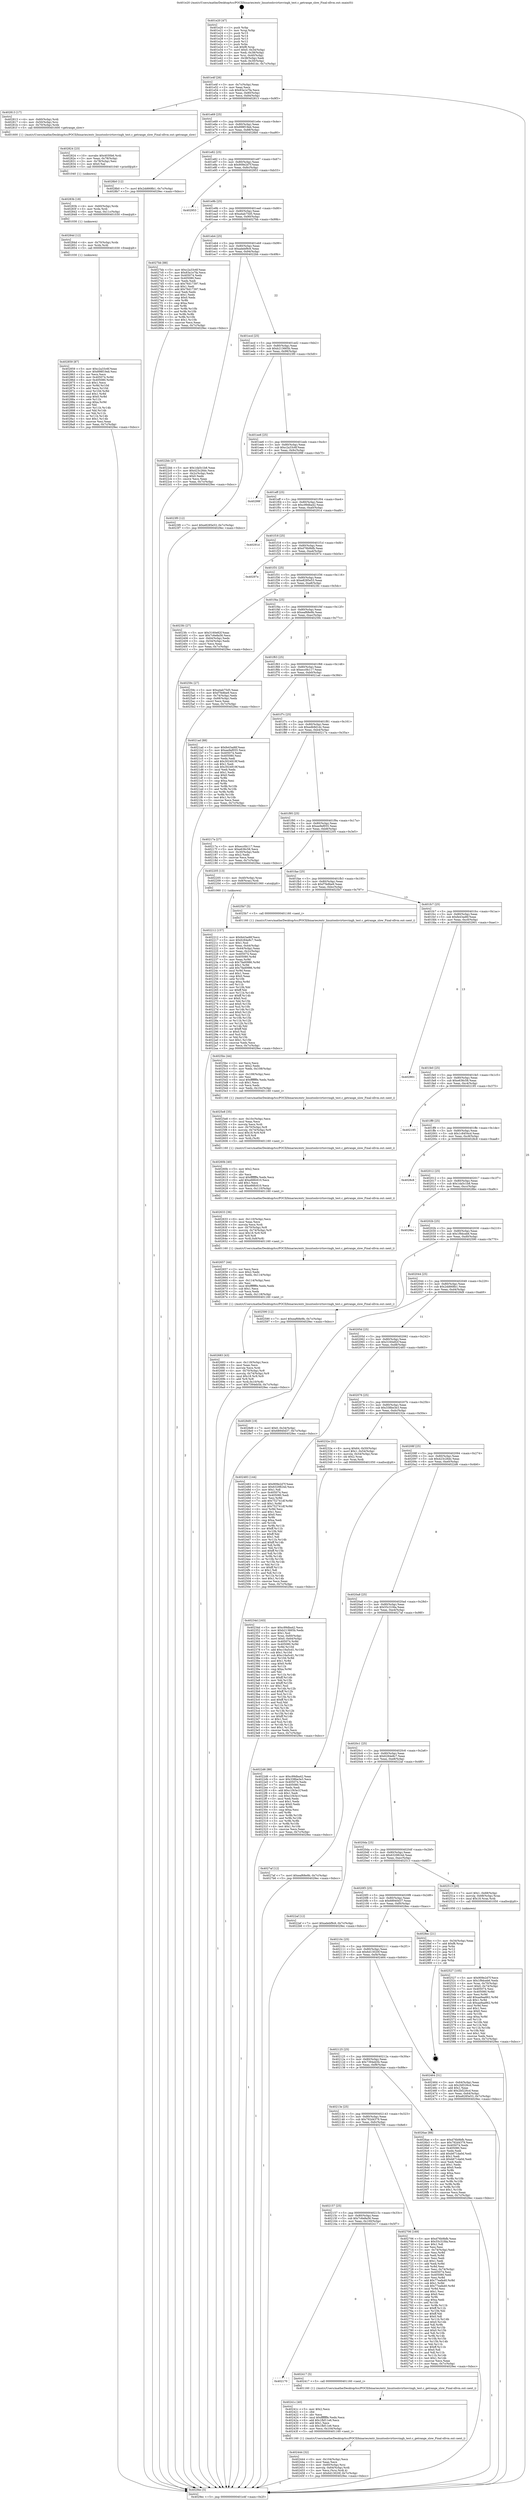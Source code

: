 digraph "0x401e20" {
  label = "0x401e20 (/mnt/c/Users/mathe/Desktop/tcc/POCII/binaries/extr_linuxtoolsvirtiovringh_test.c_getrange_slow_Final-ollvm.out::main(0))"
  labelloc = "t"
  node[shape=record]

  Entry [label="",width=0.3,height=0.3,shape=circle,fillcolor=black,style=filled]
  "0x401e4f" [label="{
     0x401e4f [26]\l
     | [instrs]\l
     &nbsp;&nbsp;0x401e4f \<+3\>: mov -0x7c(%rbp),%eax\l
     &nbsp;&nbsp;0x401e52 \<+2\>: mov %eax,%ecx\l
     &nbsp;&nbsp;0x401e54 \<+6\>: sub $0x83a1e7fa,%ecx\l
     &nbsp;&nbsp;0x401e5a \<+3\>: mov %eax,-0x80(%rbp)\l
     &nbsp;&nbsp;0x401e5d \<+6\>: mov %ecx,-0x84(%rbp)\l
     &nbsp;&nbsp;0x401e63 \<+6\>: je 0000000000402813 \<main+0x9f3\>\l
  }"]
  "0x402813" [label="{
     0x402813 [17]\l
     | [instrs]\l
     &nbsp;&nbsp;0x402813 \<+4\>: mov -0x60(%rbp),%rdi\l
     &nbsp;&nbsp;0x402817 \<+4\>: mov -0x50(%rbp),%rsi\l
     &nbsp;&nbsp;0x40281b \<+4\>: mov -0x70(%rbp),%rdx\l
     &nbsp;&nbsp;0x40281f \<+5\>: call 0000000000401600 \<getrange_slow\>\l
     | [calls]\l
     &nbsp;&nbsp;0x401600 \{1\} (/mnt/c/Users/mathe/Desktop/tcc/POCII/binaries/extr_linuxtoolsvirtiovringh_test.c_getrange_slow_Final-ollvm.out::getrange_slow)\l
  }"]
  "0x401e69" [label="{
     0x401e69 [25]\l
     | [instrs]\l
     &nbsp;&nbsp;0x401e69 \<+5\>: jmp 0000000000401e6e \<main+0x4e\>\l
     &nbsp;&nbsp;0x401e6e \<+3\>: mov -0x80(%rbp),%eax\l
     &nbsp;&nbsp;0x401e71 \<+5\>: sub $0x898f19eb,%eax\l
     &nbsp;&nbsp;0x401e76 \<+6\>: mov %eax,-0x88(%rbp)\l
     &nbsp;&nbsp;0x401e7c \<+6\>: je 00000000004028b0 \<main+0xa90\>\l
  }"]
  Exit [label="",width=0.3,height=0.3,shape=circle,fillcolor=black,style=filled,peripheries=2]
  "0x4028b0" [label="{
     0x4028b0 [12]\l
     | [instrs]\l
     &nbsp;&nbsp;0x4028b0 \<+7\>: movl $0x2dd668b1,-0x7c(%rbp)\l
     &nbsp;&nbsp;0x4028b7 \<+5\>: jmp 00000000004029ec \<main+0xbcc\>\l
  }"]
  "0x401e82" [label="{
     0x401e82 [25]\l
     | [instrs]\l
     &nbsp;&nbsp;0x401e82 \<+5\>: jmp 0000000000401e87 \<main+0x67\>\l
     &nbsp;&nbsp;0x401e87 \<+3\>: mov -0x80(%rbp),%eax\l
     &nbsp;&nbsp;0x401e8a \<+5\>: sub $0x909e2d7f,%eax\l
     &nbsp;&nbsp;0x401e8f \<+6\>: mov %eax,-0x8c(%rbp)\l
     &nbsp;&nbsp;0x401e95 \<+6\>: je 0000000000402953 \<main+0xb33\>\l
  }"]
  "0x402859" [label="{
     0x402859 [87]\l
     | [instrs]\l
     &nbsp;&nbsp;0x402859 \<+5\>: mov $0xc2a33c6f,%eax\l
     &nbsp;&nbsp;0x40285e \<+5\>: mov $0x898f19eb,%esi\l
     &nbsp;&nbsp;0x402863 \<+2\>: xor %ecx,%ecx\l
     &nbsp;&nbsp;0x402865 \<+8\>: mov 0x405074,%r8d\l
     &nbsp;&nbsp;0x40286d \<+8\>: mov 0x405080,%r9d\l
     &nbsp;&nbsp;0x402875 \<+3\>: sub $0x1,%ecx\l
     &nbsp;&nbsp;0x402878 \<+3\>: mov %r8d,%r10d\l
     &nbsp;&nbsp;0x40287b \<+3\>: add %ecx,%r10d\l
     &nbsp;&nbsp;0x40287e \<+4\>: imul %r10d,%r8d\l
     &nbsp;&nbsp;0x402882 \<+4\>: and $0x1,%r8d\l
     &nbsp;&nbsp;0x402886 \<+4\>: cmp $0x0,%r8d\l
     &nbsp;&nbsp;0x40288a \<+4\>: sete %r11b\l
     &nbsp;&nbsp;0x40288e \<+4\>: cmp $0xa,%r9d\l
     &nbsp;&nbsp;0x402892 \<+3\>: setl %bl\l
     &nbsp;&nbsp;0x402895 \<+3\>: mov %r11b,%r14b\l
     &nbsp;&nbsp;0x402898 \<+3\>: and %bl,%r14b\l
     &nbsp;&nbsp;0x40289b \<+3\>: xor %bl,%r11b\l
     &nbsp;&nbsp;0x40289e \<+3\>: or %r11b,%r14b\l
     &nbsp;&nbsp;0x4028a1 \<+4\>: test $0x1,%r14b\l
     &nbsp;&nbsp;0x4028a5 \<+3\>: cmovne %esi,%eax\l
     &nbsp;&nbsp;0x4028a8 \<+3\>: mov %eax,-0x7c(%rbp)\l
     &nbsp;&nbsp;0x4028ab \<+5\>: jmp 00000000004029ec \<main+0xbcc\>\l
  }"]
  "0x402953" [label="{
     0x402953\l
  }", style=dashed]
  "0x401e9b" [label="{
     0x401e9b [25]\l
     | [instrs]\l
     &nbsp;&nbsp;0x401e9b \<+5\>: jmp 0000000000401ea0 \<main+0x80\>\l
     &nbsp;&nbsp;0x401ea0 \<+3\>: mov -0x80(%rbp),%eax\l
     &nbsp;&nbsp;0x401ea3 \<+5\>: sub $0xa4ab75d5,%eax\l
     &nbsp;&nbsp;0x401ea8 \<+6\>: mov %eax,-0x90(%rbp)\l
     &nbsp;&nbsp;0x401eae \<+6\>: je 00000000004027bb \<main+0x99b\>\l
  }"]
  "0x40284d" [label="{
     0x40284d [12]\l
     | [instrs]\l
     &nbsp;&nbsp;0x40284d \<+4\>: mov -0x70(%rbp),%rdx\l
     &nbsp;&nbsp;0x402851 \<+3\>: mov %rdx,%rdi\l
     &nbsp;&nbsp;0x402854 \<+5\>: call 0000000000401030 \<free@plt\>\l
     | [calls]\l
     &nbsp;&nbsp;0x401030 \{1\} (unknown)\l
  }"]
  "0x4027bb" [label="{
     0x4027bb [88]\l
     | [instrs]\l
     &nbsp;&nbsp;0x4027bb \<+5\>: mov $0xc2a33c6f,%eax\l
     &nbsp;&nbsp;0x4027c0 \<+5\>: mov $0x83a1e7fa,%ecx\l
     &nbsp;&nbsp;0x4027c5 \<+7\>: mov 0x405074,%edx\l
     &nbsp;&nbsp;0x4027cc \<+7\>: mov 0x405080,%esi\l
     &nbsp;&nbsp;0x4027d3 \<+2\>: mov %edx,%edi\l
     &nbsp;&nbsp;0x4027d5 \<+6\>: sub $0x76d17397,%edi\l
     &nbsp;&nbsp;0x4027db \<+3\>: sub $0x1,%edi\l
     &nbsp;&nbsp;0x4027de \<+6\>: add $0x76d17397,%edi\l
     &nbsp;&nbsp;0x4027e4 \<+3\>: imul %edi,%edx\l
     &nbsp;&nbsp;0x4027e7 \<+3\>: and $0x1,%edx\l
     &nbsp;&nbsp;0x4027ea \<+3\>: cmp $0x0,%edx\l
     &nbsp;&nbsp;0x4027ed \<+4\>: sete %r8b\l
     &nbsp;&nbsp;0x4027f1 \<+3\>: cmp $0xa,%esi\l
     &nbsp;&nbsp;0x4027f4 \<+4\>: setl %r9b\l
     &nbsp;&nbsp;0x4027f8 \<+3\>: mov %r8b,%r10b\l
     &nbsp;&nbsp;0x4027fb \<+3\>: and %r9b,%r10b\l
     &nbsp;&nbsp;0x4027fe \<+3\>: xor %r9b,%r8b\l
     &nbsp;&nbsp;0x402801 \<+3\>: or %r8b,%r10b\l
     &nbsp;&nbsp;0x402804 \<+4\>: test $0x1,%r10b\l
     &nbsp;&nbsp;0x402808 \<+3\>: cmovne %ecx,%eax\l
     &nbsp;&nbsp;0x40280b \<+3\>: mov %eax,-0x7c(%rbp)\l
     &nbsp;&nbsp;0x40280e \<+5\>: jmp 00000000004029ec \<main+0xbcc\>\l
  }"]
  "0x401eb4" [label="{
     0x401eb4 [25]\l
     | [instrs]\l
     &nbsp;&nbsp;0x401eb4 \<+5\>: jmp 0000000000401eb9 \<main+0x99\>\l
     &nbsp;&nbsp;0x401eb9 \<+3\>: mov -0x80(%rbp),%eax\l
     &nbsp;&nbsp;0x401ebc \<+5\>: sub $0xadebf9c6,%eax\l
     &nbsp;&nbsp;0x401ec1 \<+6\>: mov %eax,-0x94(%rbp)\l
     &nbsp;&nbsp;0x401ec7 \<+6\>: je 00000000004022bb \<main+0x49b\>\l
  }"]
  "0x40283b" [label="{
     0x40283b [18]\l
     | [instrs]\l
     &nbsp;&nbsp;0x40283b \<+4\>: mov -0x60(%rbp),%rdx\l
     &nbsp;&nbsp;0x40283f \<+3\>: mov %rdx,%rdi\l
     &nbsp;&nbsp;0x402842 \<+6\>: mov %eax,-0x11c(%rbp)\l
     &nbsp;&nbsp;0x402848 \<+5\>: call 0000000000401030 \<free@plt\>\l
     | [calls]\l
     &nbsp;&nbsp;0x401030 \{1\} (unknown)\l
  }"]
  "0x4022bb" [label="{
     0x4022bb [27]\l
     | [instrs]\l
     &nbsp;&nbsp;0x4022bb \<+5\>: mov $0x1da5c1b8,%eax\l
     &nbsp;&nbsp;0x4022c0 \<+5\>: mov $0x423c26dc,%ecx\l
     &nbsp;&nbsp;0x4022c5 \<+3\>: mov -0x2c(%rbp),%edx\l
     &nbsp;&nbsp;0x4022c8 \<+3\>: cmp $0x0,%edx\l
     &nbsp;&nbsp;0x4022cb \<+3\>: cmove %ecx,%eax\l
     &nbsp;&nbsp;0x4022ce \<+3\>: mov %eax,-0x7c(%rbp)\l
     &nbsp;&nbsp;0x4022d1 \<+5\>: jmp 00000000004029ec \<main+0xbcc\>\l
  }"]
  "0x401ecd" [label="{
     0x401ecd [25]\l
     | [instrs]\l
     &nbsp;&nbsp;0x401ecd \<+5\>: jmp 0000000000401ed2 \<main+0xb2\>\l
     &nbsp;&nbsp;0x401ed2 \<+3\>: mov -0x80(%rbp),%eax\l
     &nbsp;&nbsp;0x401ed5 \<+5\>: sub $0xb213665b,%eax\l
     &nbsp;&nbsp;0x401eda \<+6\>: mov %eax,-0x98(%rbp)\l
     &nbsp;&nbsp;0x401ee0 \<+6\>: je 00000000004023f0 \<main+0x5d0\>\l
  }"]
  "0x402824" [label="{
     0x402824 [23]\l
     | [instrs]\l
     &nbsp;&nbsp;0x402824 \<+10\>: movabs $0x4030b6,%rdi\l
     &nbsp;&nbsp;0x40282e \<+3\>: mov %eax,-0x78(%rbp)\l
     &nbsp;&nbsp;0x402831 \<+3\>: mov -0x78(%rbp),%esi\l
     &nbsp;&nbsp;0x402834 \<+2\>: mov $0x0,%al\l
     &nbsp;&nbsp;0x402836 \<+5\>: call 0000000000401040 \<printf@plt\>\l
     | [calls]\l
     &nbsp;&nbsp;0x401040 \{1\} (unknown)\l
  }"]
  "0x4023f0" [label="{
     0x4023f0 [12]\l
     | [instrs]\l
     &nbsp;&nbsp;0x4023f0 \<+7\>: movl $0xe8285e53,-0x7c(%rbp)\l
     &nbsp;&nbsp;0x4023f7 \<+5\>: jmp 00000000004029ec \<main+0xbcc\>\l
  }"]
  "0x401ee6" [label="{
     0x401ee6 [25]\l
     | [instrs]\l
     &nbsp;&nbsp;0x401ee6 \<+5\>: jmp 0000000000401eeb \<main+0xcb\>\l
     &nbsp;&nbsp;0x401eeb \<+3\>: mov -0x80(%rbp),%eax\l
     &nbsp;&nbsp;0x401eee \<+5\>: sub $0xc2a33c6f,%eax\l
     &nbsp;&nbsp;0x401ef3 \<+6\>: mov %eax,-0x9c(%rbp)\l
     &nbsp;&nbsp;0x401ef9 \<+6\>: je 000000000040299f \<main+0xb7f\>\l
  }"]
  "0x402683" [label="{
     0x402683 [43]\l
     | [instrs]\l
     &nbsp;&nbsp;0x402683 \<+6\>: mov -0x118(%rbp),%ecx\l
     &nbsp;&nbsp;0x402689 \<+3\>: imul %eax,%ecx\l
     &nbsp;&nbsp;0x40268c \<+3\>: movslq %ecx,%rdi\l
     &nbsp;&nbsp;0x40268f \<+4\>: mov -0x70(%rbp),%r8\l
     &nbsp;&nbsp;0x402693 \<+4\>: movslq -0x74(%rbp),%r9\l
     &nbsp;&nbsp;0x402697 \<+4\>: imul $0x18,%r9,%r9\l
     &nbsp;&nbsp;0x40269b \<+3\>: add %r9,%r8\l
     &nbsp;&nbsp;0x40269e \<+4\>: mov %rdi,0x10(%r8)\l
     &nbsp;&nbsp;0x4026a2 \<+7\>: movl $0x7394eb5b,-0x7c(%rbp)\l
     &nbsp;&nbsp;0x4026a9 \<+5\>: jmp 00000000004029ec \<main+0xbcc\>\l
  }"]
  "0x40299f" [label="{
     0x40299f\l
  }", style=dashed]
  "0x401eff" [label="{
     0x401eff [25]\l
     | [instrs]\l
     &nbsp;&nbsp;0x401eff \<+5\>: jmp 0000000000401f04 \<main+0xe4\>\l
     &nbsp;&nbsp;0x401f04 \<+3\>: mov -0x80(%rbp),%eax\l
     &nbsp;&nbsp;0x401f07 \<+5\>: sub $0xc99dba42,%eax\l
     &nbsp;&nbsp;0x401f0c \<+6\>: mov %eax,-0xa0(%rbp)\l
     &nbsp;&nbsp;0x401f12 \<+6\>: je 000000000040291d \<main+0xafd\>\l
  }"]
  "0x402657" [label="{
     0x402657 [44]\l
     | [instrs]\l
     &nbsp;&nbsp;0x402657 \<+2\>: xor %ecx,%ecx\l
     &nbsp;&nbsp;0x402659 \<+5\>: mov $0x2,%edx\l
     &nbsp;&nbsp;0x40265e \<+6\>: mov %edx,-0x114(%rbp)\l
     &nbsp;&nbsp;0x402664 \<+1\>: cltd\l
     &nbsp;&nbsp;0x402665 \<+6\>: mov -0x114(%rbp),%esi\l
     &nbsp;&nbsp;0x40266b \<+2\>: idiv %esi\l
     &nbsp;&nbsp;0x40266d \<+6\>: imul $0xfffffffe,%edx,%edx\l
     &nbsp;&nbsp;0x402673 \<+3\>: sub $0x1,%ecx\l
     &nbsp;&nbsp;0x402676 \<+2\>: sub %ecx,%edx\l
     &nbsp;&nbsp;0x402678 \<+6\>: mov %edx,-0x118(%rbp)\l
     &nbsp;&nbsp;0x40267e \<+5\>: call 0000000000401160 \<next_i\>\l
     | [calls]\l
     &nbsp;&nbsp;0x401160 \{1\} (/mnt/c/Users/mathe/Desktop/tcc/POCII/binaries/extr_linuxtoolsvirtiovringh_test.c_getrange_slow_Final-ollvm.out::next_i)\l
  }"]
  "0x40291d" [label="{
     0x40291d\l
  }", style=dashed]
  "0x401f18" [label="{
     0x401f18 [25]\l
     | [instrs]\l
     &nbsp;&nbsp;0x401f18 \<+5\>: jmp 0000000000401f1d \<main+0xfd\>\l
     &nbsp;&nbsp;0x401f1d \<+3\>: mov -0x80(%rbp),%eax\l
     &nbsp;&nbsp;0x401f20 \<+5\>: sub $0xd76b9bfb,%eax\l
     &nbsp;&nbsp;0x401f25 \<+6\>: mov %eax,-0xa4(%rbp)\l
     &nbsp;&nbsp;0x401f2b \<+6\>: je 000000000040297e \<main+0xb5e\>\l
  }"]
  "0x402633" [label="{
     0x402633 [36]\l
     | [instrs]\l
     &nbsp;&nbsp;0x402633 \<+6\>: mov -0x110(%rbp),%ecx\l
     &nbsp;&nbsp;0x402639 \<+3\>: imul %eax,%ecx\l
     &nbsp;&nbsp;0x40263c \<+3\>: movslq %ecx,%rdi\l
     &nbsp;&nbsp;0x40263f \<+4\>: mov -0x70(%rbp),%r8\l
     &nbsp;&nbsp;0x402643 \<+4\>: movslq -0x74(%rbp),%r9\l
     &nbsp;&nbsp;0x402647 \<+4\>: imul $0x18,%r9,%r9\l
     &nbsp;&nbsp;0x40264b \<+3\>: add %r9,%r8\l
     &nbsp;&nbsp;0x40264e \<+4\>: mov %rdi,0x8(%r8)\l
     &nbsp;&nbsp;0x402652 \<+5\>: call 0000000000401160 \<next_i\>\l
     | [calls]\l
     &nbsp;&nbsp;0x401160 \{1\} (/mnt/c/Users/mathe/Desktop/tcc/POCII/binaries/extr_linuxtoolsvirtiovringh_test.c_getrange_slow_Final-ollvm.out::next_i)\l
  }"]
  "0x40297e" [label="{
     0x40297e\l
  }", style=dashed]
  "0x401f31" [label="{
     0x401f31 [25]\l
     | [instrs]\l
     &nbsp;&nbsp;0x401f31 \<+5\>: jmp 0000000000401f36 \<main+0x116\>\l
     &nbsp;&nbsp;0x401f36 \<+3\>: mov -0x80(%rbp),%eax\l
     &nbsp;&nbsp;0x401f39 \<+5\>: sub $0xe8285e53,%eax\l
     &nbsp;&nbsp;0x401f3e \<+6\>: mov %eax,-0xa8(%rbp)\l
     &nbsp;&nbsp;0x401f44 \<+6\>: je 00000000004023fc \<main+0x5dc\>\l
  }"]
  "0x40260b" [label="{
     0x40260b [40]\l
     | [instrs]\l
     &nbsp;&nbsp;0x40260b \<+5\>: mov $0x2,%ecx\l
     &nbsp;&nbsp;0x402610 \<+1\>: cltd\l
     &nbsp;&nbsp;0x402611 \<+2\>: idiv %ecx\l
     &nbsp;&nbsp;0x402613 \<+6\>: imul $0xfffffffe,%edx,%ecx\l
     &nbsp;&nbsp;0x402619 \<+6\>: add $0xe66fc610,%ecx\l
     &nbsp;&nbsp;0x40261f \<+3\>: add $0x1,%ecx\l
     &nbsp;&nbsp;0x402622 \<+6\>: sub $0xe66fc610,%ecx\l
     &nbsp;&nbsp;0x402628 \<+6\>: mov %ecx,-0x110(%rbp)\l
     &nbsp;&nbsp;0x40262e \<+5\>: call 0000000000401160 \<next_i\>\l
     | [calls]\l
     &nbsp;&nbsp;0x401160 \{1\} (/mnt/c/Users/mathe/Desktop/tcc/POCII/binaries/extr_linuxtoolsvirtiovringh_test.c_getrange_slow_Final-ollvm.out::next_i)\l
  }"]
  "0x4023fc" [label="{
     0x4023fc [27]\l
     | [instrs]\l
     &nbsp;&nbsp;0x4023fc \<+5\>: mov $0x3160e82f,%eax\l
     &nbsp;&nbsp;0x402401 \<+5\>: mov $0x7c6e8a56,%ecx\l
     &nbsp;&nbsp;0x402406 \<+3\>: mov -0x64(%rbp),%edx\l
     &nbsp;&nbsp;0x402409 \<+3\>: cmp -0x54(%rbp),%edx\l
     &nbsp;&nbsp;0x40240c \<+3\>: cmovl %ecx,%eax\l
     &nbsp;&nbsp;0x40240f \<+3\>: mov %eax,-0x7c(%rbp)\l
     &nbsp;&nbsp;0x402412 \<+5\>: jmp 00000000004029ec \<main+0xbcc\>\l
  }"]
  "0x401f4a" [label="{
     0x401f4a [25]\l
     | [instrs]\l
     &nbsp;&nbsp;0x401f4a \<+5\>: jmp 0000000000401f4f \<main+0x12f\>\l
     &nbsp;&nbsp;0x401f4f \<+3\>: mov -0x80(%rbp),%eax\l
     &nbsp;&nbsp;0x401f52 \<+5\>: sub $0xeaf68e9b,%eax\l
     &nbsp;&nbsp;0x401f57 \<+6\>: mov %eax,-0xac(%rbp)\l
     &nbsp;&nbsp;0x401f5d \<+6\>: je 000000000040259c \<main+0x77c\>\l
  }"]
  "0x4025e8" [label="{
     0x4025e8 [35]\l
     | [instrs]\l
     &nbsp;&nbsp;0x4025e8 \<+6\>: mov -0x10c(%rbp),%ecx\l
     &nbsp;&nbsp;0x4025ee \<+3\>: imul %eax,%ecx\l
     &nbsp;&nbsp;0x4025f1 \<+3\>: movslq %ecx,%rdi\l
     &nbsp;&nbsp;0x4025f4 \<+4\>: mov -0x70(%rbp),%r8\l
     &nbsp;&nbsp;0x4025f8 \<+4\>: movslq -0x74(%rbp),%r9\l
     &nbsp;&nbsp;0x4025fc \<+4\>: imul $0x18,%r9,%r9\l
     &nbsp;&nbsp;0x402600 \<+3\>: add %r9,%r8\l
     &nbsp;&nbsp;0x402603 \<+3\>: mov %rdi,(%r8)\l
     &nbsp;&nbsp;0x402606 \<+5\>: call 0000000000401160 \<next_i\>\l
     | [calls]\l
     &nbsp;&nbsp;0x401160 \{1\} (/mnt/c/Users/mathe/Desktop/tcc/POCII/binaries/extr_linuxtoolsvirtiovringh_test.c_getrange_slow_Final-ollvm.out::next_i)\l
  }"]
  "0x40259c" [label="{
     0x40259c [27]\l
     | [instrs]\l
     &nbsp;&nbsp;0x40259c \<+5\>: mov $0xa4ab75d5,%eax\l
     &nbsp;&nbsp;0x4025a1 \<+5\>: mov $0xf7fe8be9,%ecx\l
     &nbsp;&nbsp;0x4025a6 \<+3\>: mov -0x74(%rbp),%edx\l
     &nbsp;&nbsp;0x4025a9 \<+3\>: cmp -0x68(%rbp),%edx\l
     &nbsp;&nbsp;0x4025ac \<+3\>: cmovl %ecx,%eax\l
     &nbsp;&nbsp;0x4025af \<+3\>: mov %eax,-0x7c(%rbp)\l
     &nbsp;&nbsp;0x4025b2 \<+5\>: jmp 00000000004029ec \<main+0xbcc\>\l
  }"]
  "0x401f63" [label="{
     0x401f63 [25]\l
     | [instrs]\l
     &nbsp;&nbsp;0x401f63 \<+5\>: jmp 0000000000401f68 \<main+0x148\>\l
     &nbsp;&nbsp;0x401f68 \<+3\>: mov -0x80(%rbp),%eax\l
     &nbsp;&nbsp;0x401f6b \<+5\>: sub $0xecc0b117,%eax\l
     &nbsp;&nbsp;0x401f70 \<+6\>: mov %eax,-0xb0(%rbp)\l
     &nbsp;&nbsp;0x401f76 \<+6\>: je 00000000004021ad \<main+0x38d\>\l
  }"]
  "0x4025bc" [label="{
     0x4025bc [44]\l
     | [instrs]\l
     &nbsp;&nbsp;0x4025bc \<+2\>: xor %ecx,%ecx\l
     &nbsp;&nbsp;0x4025be \<+5\>: mov $0x2,%edx\l
     &nbsp;&nbsp;0x4025c3 \<+6\>: mov %edx,-0x108(%rbp)\l
     &nbsp;&nbsp;0x4025c9 \<+1\>: cltd\l
     &nbsp;&nbsp;0x4025ca \<+6\>: mov -0x108(%rbp),%esi\l
     &nbsp;&nbsp;0x4025d0 \<+2\>: idiv %esi\l
     &nbsp;&nbsp;0x4025d2 \<+6\>: imul $0xfffffffe,%edx,%edx\l
     &nbsp;&nbsp;0x4025d8 \<+3\>: sub $0x1,%ecx\l
     &nbsp;&nbsp;0x4025db \<+2\>: sub %ecx,%edx\l
     &nbsp;&nbsp;0x4025dd \<+6\>: mov %edx,-0x10c(%rbp)\l
     &nbsp;&nbsp;0x4025e3 \<+5\>: call 0000000000401160 \<next_i\>\l
     | [calls]\l
     &nbsp;&nbsp;0x401160 \{1\} (/mnt/c/Users/mathe/Desktop/tcc/POCII/binaries/extr_linuxtoolsvirtiovringh_test.c_getrange_slow_Final-ollvm.out::next_i)\l
  }"]
  "0x4021ad" [label="{
     0x4021ad [88]\l
     | [instrs]\l
     &nbsp;&nbsp;0x4021ad \<+5\>: mov $0xfe43ad6f,%eax\l
     &nbsp;&nbsp;0x4021b2 \<+5\>: mov $0xee9ef055,%ecx\l
     &nbsp;&nbsp;0x4021b7 \<+7\>: mov 0x405074,%edx\l
     &nbsp;&nbsp;0x4021be \<+7\>: mov 0x405080,%esi\l
     &nbsp;&nbsp;0x4021c5 \<+2\>: mov %edx,%edi\l
     &nbsp;&nbsp;0x4021c7 \<+6\>: add $0x3024919f,%edi\l
     &nbsp;&nbsp;0x4021cd \<+3\>: sub $0x1,%edi\l
     &nbsp;&nbsp;0x4021d0 \<+6\>: sub $0x3024919f,%edi\l
     &nbsp;&nbsp;0x4021d6 \<+3\>: imul %edi,%edx\l
     &nbsp;&nbsp;0x4021d9 \<+3\>: and $0x1,%edx\l
     &nbsp;&nbsp;0x4021dc \<+3\>: cmp $0x0,%edx\l
     &nbsp;&nbsp;0x4021df \<+4\>: sete %r8b\l
     &nbsp;&nbsp;0x4021e3 \<+3\>: cmp $0xa,%esi\l
     &nbsp;&nbsp;0x4021e6 \<+4\>: setl %r9b\l
     &nbsp;&nbsp;0x4021ea \<+3\>: mov %r8b,%r10b\l
     &nbsp;&nbsp;0x4021ed \<+3\>: and %r9b,%r10b\l
     &nbsp;&nbsp;0x4021f0 \<+3\>: xor %r9b,%r8b\l
     &nbsp;&nbsp;0x4021f3 \<+3\>: or %r8b,%r10b\l
     &nbsp;&nbsp;0x4021f6 \<+4\>: test $0x1,%r10b\l
     &nbsp;&nbsp;0x4021fa \<+3\>: cmovne %ecx,%eax\l
     &nbsp;&nbsp;0x4021fd \<+3\>: mov %eax,-0x7c(%rbp)\l
     &nbsp;&nbsp;0x402200 \<+5\>: jmp 00000000004029ec \<main+0xbcc\>\l
  }"]
  "0x401f7c" [label="{
     0x401f7c [25]\l
     | [instrs]\l
     &nbsp;&nbsp;0x401f7c \<+5\>: jmp 0000000000401f81 \<main+0x161\>\l
     &nbsp;&nbsp;0x401f81 \<+3\>: mov -0x80(%rbp),%eax\l
     &nbsp;&nbsp;0x401f84 \<+5\>: sub $0xedb9d1dc,%eax\l
     &nbsp;&nbsp;0x401f89 \<+6\>: mov %eax,-0xb4(%rbp)\l
     &nbsp;&nbsp;0x401f8f \<+6\>: je 000000000040217a \<main+0x35a\>\l
  }"]
  "0x402527" [label="{
     0x402527 [105]\l
     | [instrs]\l
     &nbsp;&nbsp;0x402527 \<+5\>: mov $0x909e2d7f,%ecx\l
     &nbsp;&nbsp;0x40252c \<+5\>: mov $0x1f9dceb6,%edx\l
     &nbsp;&nbsp;0x402531 \<+4\>: mov %rax,-0x70(%rbp)\l
     &nbsp;&nbsp;0x402535 \<+7\>: movl $0x0,-0x74(%rbp)\l
     &nbsp;&nbsp;0x40253c \<+7\>: mov 0x405074,%esi\l
     &nbsp;&nbsp;0x402543 \<+8\>: mov 0x405080,%r8d\l
     &nbsp;&nbsp;0x40254b \<+3\>: mov %esi,%r9d\l
     &nbsp;&nbsp;0x40254e \<+7\>: add $0xaa9aa862,%r9d\l
     &nbsp;&nbsp;0x402555 \<+4\>: sub $0x1,%r9d\l
     &nbsp;&nbsp;0x402559 \<+7\>: sub $0xaa9aa862,%r9d\l
     &nbsp;&nbsp;0x402560 \<+4\>: imul %r9d,%esi\l
     &nbsp;&nbsp;0x402564 \<+3\>: and $0x1,%esi\l
     &nbsp;&nbsp;0x402567 \<+3\>: cmp $0x0,%esi\l
     &nbsp;&nbsp;0x40256a \<+4\>: sete %r10b\l
     &nbsp;&nbsp;0x40256e \<+4\>: cmp $0xa,%r8d\l
     &nbsp;&nbsp;0x402572 \<+4\>: setl %r11b\l
     &nbsp;&nbsp;0x402576 \<+3\>: mov %r10b,%bl\l
     &nbsp;&nbsp;0x402579 \<+3\>: and %r11b,%bl\l
     &nbsp;&nbsp;0x40257c \<+3\>: xor %r11b,%r10b\l
     &nbsp;&nbsp;0x40257f \<+3\>: or %r10b,%bl\l
     &nbsp;&nbsp;0x402582 \<+3\>: test $0x1,%bl\l
     &nbsp;&nbsp;0x402585 \<+3\>: cmovne %edx,%ecx\l
     &nbsp;&nbsp;0x402588 \<+3\>: mov %ecx,-0x7c(%rbp)\l
     &nbsp;&nbsp;0x40258b \<+5\>: jmp 00000000004029ec \<main+0xbcc\>\l
  }"]
  "0x40217a" [label="{
     0x40217a [27]\l
     | [instrs]\l
     &nbsp;&nbsp;0x40217a \<+5\>: mov $0xecc0b117,%eax\l
     &nbsp;&nbsp;0x40217f \<+5\>: mov $0xe636c58,%ecx\l
     &nbsp;&nbsp;0x402184 \<+3\>: mov -0x30(%rbp),%edx\l
     &nbsp;&nbsp;0x402187 \<+3\>: cmp $0x2,%edx\l
     &nbsp;&nbsp;0x40218a \<+3\>: cmovne %ecx,%eax\l
     &nbsp;&nbsp;0x40218d \<+3\>: mov %eax,-0x7c(%rbp)\l
     &nbsp;&nbsp;0x402190 \<+5\>: jmp 00000000004029ec \<main+0xbcc\>\l
  }"]
  "0x401f95" [label="{
     0x401f95 [25]\l
     | [instrs]\l
     &nbsp;&nbsp;0x401f95 \<+5\>: jmp 0000000000401f9a \<main+0x17a\>\l
     &nbsp;&nbsp;0x401f9a \<+3\>: mov -0x80(%rbp),%eax\l
     &nbsp;&nbsp;0x401f9d \<+5\>: sub $0xee9ef055,%eax\l
     &nbsp;&nbsp;0x401fa2 \<+6\>: mov %eax,-0xb8(%rbp)\l
     &nbsp;&nbsp;0x401fa8 \<+6\>: je 0000000000402205 \<main+0x3e5\>\l
  }"]
  "0x4029ec" [label="{
     0x4029ec [5]\l
     | [instrs]\l
     &nbsp;&nbsp;0x4029ec \<+5\>: jmp 0000000000401e4f \<main+0x2f\>\l
  }"]
  "0x401e20" [label="{
     0x401e20 [47]\l
     | [instrs]\l
     &nbsp;&nbsp;0x401e20 \<+1\>: push %rbp\l
     &nbsp;&nbsp;0x401e21 \<+3\>: mov %rsp,%rbp\l
     &nbsp;&nbsp;0x401e24 \<+2\>: push %r15\l
     &nbsp;&nbsp;0x401e26 \<+2\>: push %r14\l
     &nbsp;&nbsp;0x401e28 \<+2\>: push %r13\l
     &nbsp;&nbsp;0x401e2a \<+2\>: push %r12\l
     &nbsp;&nbsp;0x401e2c \<+1\>: push %rbx\l
     &nbsp;&nbsp;0x401e2d \<+7\>: sub $0xf8,%rsp\l
     &nbsp;&nbsp;0x401e34 \<+7\>: movl $0x0,-0x34(%rbp)\l
     &nbsp;&nbsp;0x401e3b \<+3\>: mov %edi,-0x38(%rbp)\l
     &nbsp;&nbsp;0x401e3e \<+4\>: mov %rsi,-0x40(%rbp)\l
     &nbsp;&nbsp;0x401e42 \<+3\>: mov -0x38(%rbp),%edi\l
     &nbsp;&nbsp;0x401e45 \<+3\>: mov %edi,-0x30(%rbp)\l
     &nbsp;&nbsp;0x401e48 \<+7\>: movl $0xedb9d1dc,-0x7c(%rbp)\l
  }"]
  "0x402444" [label="{
     0x402444 [32]\l
     | [instrs]\l
     &nbsp;&nbsp;0x402444 \<+6\>: mov -0x104(%rbp),%ecx\l
     &nbsp;&nbsp;0x40244a \<+3\>: imul %eax,%ecx\l
     &nbsp;&nbsp;0x40244d \<+4\>: mov -0x60(%rbp),%rsi\l
     &nbsp;&nbsp;0x402451 \<+4\>: movslq -0x64(%rbp),%rdi\l
     &nbsp;&nbsp;0x402455 \<+3\>: mov %ecx,(%rsi,%rdi,4)\l
     &nbsp;&nbsp;0x402458 \<+7\>: movl $0x6d13020f,-0x7c(%rbp)\l
     &nbsp;&nbsp;0x40245f \<+5\>: jmp 00000000004029ec \<main+0xbcc\>\l
  }"]
  "0x402205" [label="{
     0x402205 [13]\l
     | [instrs]\l
     &nbsp;&nbsp;0x402205 \<+4\>: mov -0x40(%rbp),%rax\l
     &nbsp;&nbsp;0x402209 \<+4\>: mov 0x8(%rax),%rdi\l
     &nbsp;&nbsp;0x40220d \<+5\>: call 0000000000401060 \<atoi@plt\>\l
     | [calls]\l
     &nbsp;&nbsp;0x401060 \{1\} (unknown)\l
  }"]
  "0x401fae" [label="{
     0x401fae [25]\l
     | [instrs]\l
     &nbsp;&nbsp;0x401fae \<+5\>: jmp 0000000000401fb3 \<main+0x193\>\l
     &nbsp;&nbsp;0x401fb3 \<+3\>: mov -0x80(%rbp),%eax\l
     &nbsp;&nbsp;0x401fb6 \<+5\>: sub $0xf7fe8be9,%eax\l
     &nbsp;&nbsp;0x401fbb \<+6\>: mov %eax,-0xbc(%rbp)\l
     &nbsp;&nbsp;0x401fc1 \<+6\>: je 00000000004025b7 \<main+0x797\>\l
  }"]
  "0x402212" [label="{
     0x402212 [157]\l
     | [instrs]\l
     &nbsp;&nbsp;0x402212 \<+5\>: mov $0xfe43ad6f,%ecx\l
     &nbsp;&nbsp;0x402217 \<+5\>: mov $0x6284e8c7,%edx\l
     &nbsp;&nbsp;0x40221c \<+3\>: mov $0x1,%sil\l
     &nbsp;&nbsp;0x40221f \<+3\>: mov %eax,-0x44(%rbp)\l
     &nbsp;&nbsp;0x402222 \<+3\>: mov -0x44(%rbp),%eax\l
     &nbsp;&nbsp;0x402225 \<+3\>: mov %eax,-0x2c(%rbp)\l
     &nbsp;&nbsp;0x402228 \<+7\>: mov 0x405074,%eax\l
     &nbsp;&nbsp;0x40222f \<+8\>: mov 0x405080,%r8d\l
     &nbsp;&nbsp;0x402237 \<+3\>: mov %eax,%r9d\l
     &nbsp;&nbsp;0x40223a \<+7\>: sub $0x7fad0986,%r9d\l
     &nbsp;&nbsp;0x402241 \<+4\>: sub $0x1,%r9d\l
     &nbsp;&nbsp;0x402245 \<+7\>: add $0x7fad0986,%r9d\l
     &nbsp;&nbsp;0x40224c \<+4\>: imul %r9d,%eax\l
     &nbsp;&nbsp;0x402250 \<+3\>: and $0x1,%eax\l
     &nbsp;&nbsp;0x402253 \<+3\>: cmp $0x0,%eax\l
     &nbsp;&nbsp;0x402256 \<+4\>: sete %r10b\l
     &nbsp;&nbsp;0x40225a \<+4\>: cmp $0xa,%r8d\l
     &nbsp;&nbsp;0x40225e \<+4\>: setl %r11b\l
     &nbsp;&nbsp;0x402262 \<+3\>: mov %r10b,%bl\l
     &nbsp;&nbsp;0x402265 \<+3\>: xor $0xff,%bl\l
     &nbsp;&nbsp;0x402268 \<+3\>: mov %r11b,%r14b\l
     &nbsp;&nbsp;0x40226b \<+4\>: xor $0xff,%r14b\l
     &nbsp;&nbsp;0x40226f \<+4\>: xor $0x0,%sil\l
     &nbsp;&nbsp;0x402273 \<+3\>: mov %bl,%r15b\l
     &nbsp;&nbsp;0x402276 \<+4\>: and $0x0,%r15b\l
     &nbsp;&nbsp;0x40227a \<+3\>: and %sil,%r10b\l
     &nbsp;&nbsp;0x40227d \<+3\>: mov %r14b,%r12b\l
     &nbsp;&nbsp;0x402280 \<+4\>: and $0x0,%r12b\l
     &nbsp;&nbsp;0x402284 \<+3\>: and %sil,%r11b\l
     &nbsp;&nbsp;0x402287 \<+3\>: or %r10b,%r15b\l
     &nbsp;&nbsp;0x40228a \<+3\>: or %r11b,%r12b\l
     &nbsp;&nbsp;0x40228d \<+3\>: xor %r12b,%r15b\l
     &nbsp;&nbsp;0x402290 \<+3\>: or %r14b,%bl\l
     &nbsp;&nbsp;0x402293 \<+3\>: xor $0xff,%bl\l
     &nbsp;&nbsp;0x402296 \<+4\>: or $0x0,%sil\l
     &nbsp;&nbsp;0x40229a \<+3\>: and %sil,%bl\l
     &nbsp;&nbsp;0x40229d \<+3\>: or %bl,%r15b\l
     &nbsp;&nbsp;0x4022a0 \<+4\>: test $0x1,%r15b\l
     &nbsp;&nbsp;0x4022a4 \<+3\>: cmovne %edx,%ecx\l
     &nbsp;&nbsp;0x4022a7 \<+3\>: mov %ecx,-0x7c(%rbp)\l
     &nbsp;&nbsp;0x4022aa \<+5\>: jmp 00000000004029ec \<main+0xbcc\>\l
  }"]
  "0x40241c" [label="{
     0x40241c [40]\l
     | [instrs]\l
     &nbsp;&nbsp;0x40241c \<+5\>: mov $0x2,%ecx\l
     &nbsp;&nbsp;0x402421 \<+1\>: cltd\l
     &nbsp;&nbsp;0x402422 \<+2\>: idiv %ecx\l
     &nbsp;&nbsp;0x402424 \<+6\>: imul $0xfffffffe,%edx,%ecx\l
     &nbsp;&nbsp;0x40242a \<+6\>: add $0x1fbf11e6,%ecx\l
     &nbsp;&nbsp;0x402430 \<+3\>: add $0x1,%ecx\l
     &nbsp;&nbsp;0x402433 \<+6\>: sub $0x1fbf11e6,%ecx\l
     &nbsp;&nbsp;0x402439 \<+6\>: mov %ecx,-0x104(%rbp)\l
     &nbsp;&nbsp;0x40243f \<+5\>: call 0000000000401160 \<next_i\>\l
     | [calls]\l
     &nbsp;&nbsp;0x401160 \{1\} (/mnt/c/Users/mathe/Desktop/tcc/POCII/binaries/extr_linuxtoolsvirtiovringh_test.c_getrange_slow_Final-ollvm.out::next_i)\l
  }"]
  "0x4025b7" [label="{
     0x4025b7 [5]\l
     | [instrs]\l
     &nbsp;&nbsp;0x4025b7 \<+5\>: call 0000000000401160 \<next_i\>\l
     | [calls]\l
     &nbsp;&nbsp;0x401160 \{1\} (/mnt/c/Users/mathe/Desktop/tcc/POCII/binaries/extr_linuxtoolsvirtiovringh_test.c_getrange_slow_Final-ollvm.out::next_i)\l
  }"]
  "0x401fc7" [label="{
     0x401fc7 [25]\l
     | [instrs]\l
     &nbsp;&nbsp;0x401fc7 \<+5\>: jmp 0000000000401fcc \<main+0x1ac\>\l
     &nbsp;&nbsp;0x401fcc \<+3\>: mov -0x80(%rbp),%eax\l
     &nbsp;&nbsp;0x401fcf \<+5\>: sub $0xfe43ad6f,%eax\l
     &nbsp;&nbsp;0x401fd4 \<+6\>: mov %eax,-0xc0(%rbp)\l
     &nbsp;&nbsp;0x401fda \<+6\>: je 0000000000402901 \<main+0xae1\>\l
  }"]
  "0x402170" [label="{
     0x402170\l
  }", style=dashed]
  "0x402901" [label="{
     0x402901\l
  }", style=dashed]
  "0x401fe0" [label="{
     0x401fe0 [25]\l
     | [instrs]\l
     &nbsp;&nbsp;0x401fe0 \<+5\>: jmp 0000000000401fe5 \<main+0x1c5\>\l
     &nbsp;&nbsp;0x401fe5 \<+3\>: mov -0x80(%rbp),%eax\l
     &nbsp;&nbsp;0x401fe8 \<+5\>: sub $0xe636c58,%eax\l
     &nbsp;&nbsp;0x401fed \<+6\>: mov %eax,-0xc4(%rbp)\l
     &nbsp;&nbsp;0x401ff3 \<+6\>: je 0000000000402195 \<main+0x375\>\l
  }"]
  "0x402417" [label="{
     0x402417 [5]\l
     | [instrs]\l
     &nbsp;&nbsp;0x402417 \<+5\>: call 0000000000401160 \<next_i\>\l
     | [calls]\l
     &nbsp;&nbsp;0x401160 \{1\} (/mnt/c/Users/mathe/Desktop/tcc/POCII/binaries/extr_linuxtoolsvirtiovringh_test.c_getrange_slow_Final-ollvm.out::next_i)\l
  }"]
  "0x402195" [label="{
     0x402195\l
  }", style=dashed]
  "0x401ff9" [label="{
     0x401ff9 [25]\l
     | [instrs]\l
     &nbsp;&nbsp;0x401ff9 \<+5\>: jmp 0000000000401ffe \<main+0x1de\>\l
     &nbsp;&nbsp;0x401ffe \<+3\>: mov -0x80(%rbp),%eax\l
     &nbsp;&nbsp;0x402001 \<+5\>: sub $0x1c8454cd,%eax\l
     &nbsp;&nbsp;0x402006 \<+6\>: mov %eax,-0xc8(%rbp)\l
     &nbsp;&nbsp;0x40200c \<+6\>: je 00000000004028c8 \<main+0xaa8\>\l
  }"]
  "0x402157" [label="{
     0x402157 [25]\l
     | [instrs]\l
     &nbsp;&nbsp;0x402157 \<+5\>: jmp 000000000040215c \<main+0x33c\>\l
     &nbsp;&nbsp;0x40215c \<+3\>: mov -0x80(%rbp),%eax\l
     &nbsp;&nbsp;0x40215f \<+5\>: sub $0x7c6e8a56,%eax\l
     &nbsp;&nbsp;0x402164 \<+6\>: mov %eax,-0x100(%rbp)\l
     &nbsp;&nbsp;0x40216a \<+6\>: je 0000000000402417 \<main+0x5f7\>\l
  }"]
  "0x4028c8" [label="{
     0x4028c8\l
  }", style=dashed]
  "0x402012" [label="{
     0x402012 [25]\l
     | [instrs]\l
     &nbsp;&nbsp;0x402012 \<+5\>: jmp 0000000000402017 \<main+0x1f7\>\l
     &nbsp;&nbsp;0x402017 \<+3\>: mov -0x80(%rbp),%eax\l
     &nbsp;&nbsp;0x40201a \<+5\>: sub $0x1da5c1b8,%eax\l
     &nbsp;&nbsp;0x40201f \<+6\>: mov %eax,-0xcc(%rbp)\l
     &nbsp;&nbsp;0x402025 \<+6\>: je 00000000004028bc \<main+0xa9c\>\l
  }"]
  "0x402706" [label="{
     0x402706 [169]\l
     | [instrs]\l
     &nbsp;&nbsp;0x402706 \<+5\>: mov $0xd76b9bfb,%eax\l
     &nbsp;&nbsp;0x40270b \<+5\>: mov $0x55c31fda,%ecx\l
     &nbsp;&nbsp;0x402710 \<+2\>: mov $0x1,%dl\l
     &nbsp;&nbsp;0x402712 \<+2\>: xor %esi,%esi\l
     &nbsp;&nbsp;0x402714 \<+3\>: mov -0x74(%rbp),%edi\l
     &nbsp;&nbsp;0x402717 \<+3\>: mov %esi,%r8d\l
     &nbsp;&nbsp;0x40271a \<+3\>: sub %edi,%r8d\l
     &nbsp;&nbsp;0x40271d \<+2\>: mov %esi,%edi\l
     &nbsp;&nbsp;0x40271f \<+3\>: sub $0x1,%edi\l
     &nbsp;&nbsp;0x402722 \<+3\>: add %edi,%r8d\l
     &nbsp;&nbsp;0x402725 \<+3\>: sub %r8d,%esi\l
     &nbsp;&nbsp;0x402728 \<+3\>: mov %esi,-0x74(%rbp)\l
     &nbsp;&nbsp;0x40272b \<+7\>: mov 0x405074,%esi\l
     &nbsp;&nbsp;0x402732 \<+7\>: mov 0x405080,%edi\l
     &nbsp;&nbsp;0x402739 \<+3\>: mov %esi,%r8d\l
     &nbsp;&nbsp;0x40273c \<+7\>: add $0x77eafa40,%r8d\l
     &nbsp;&nbsp;0x402743 \<+4\>: sub $0x1,%r8d\l
     &nbsp;&nbsp;0x402747 \<+7\>: sub $0x77eafa40,%r8d\l
     &nbsp;&nbsp;0x40274e \<+4\>: imul %r8d,%esi\l
     &nbsp;&nbsp;0x402752 \<+3\>: and $0x1,%esi\l
     &nbsp;&nbsp;0x402755 \<+3\>: cmp $0x0,%esi\l
     &nbsp;&nbsp;0x402758 \<+4\>: sete %r9b\l
     &nbsp;&nbsp;0x40275c \<+3\>: cmp $0xa,%edi\l
     &nbsp;&nbsp;0x40275f \<+4\>: setl %r10b\l
     &nbsp;&nbsp;0x402763 \<+3\>: mov %r9b,%r11b\l
     &nbsp;&nbsp;0x402766 \<+4\>: xor $0xff,%r11b\l
     &nbsp;&nbsp;0x40276a \<+3\>: mov %r10b,%bl\l
     &nbsp;&nbsp;0x40276d \<+3\>: xor $0xff,%bl\l
     &nbsp;&nbsp;0x402770 \<+3\>: xor $0x0,%dl\l
     &nbsp;&nbsp;0x402773 \<+3\>: mov %r11b,%r14b\l
     &nbsp;&nbsp;0x402776 \<+4\>: and $0x0,%r14b\l
     &nbsp;&nbsp;0x40277a \<+3\>: and %dl,%r9b\l
     &nbsp;&nbsp;0x40277d \<+3\>: mov %bl,%r15b\l
     &nbsp;&nbsp;0x402780 \<+4\>: and $0x0,%r15b\l
     &nbsp;&nbsp;0x402784 \<+3\>: and %dl,%r10b\l
     &nbsp;&nbsp;0x402787 \<+3\>: or %r9b,%r14b\l
     &nbsp;&nbsp;0x40278a \<+3\>: or %r10b,%r15b\l
     &nbsp;&nbsp;0x40278d \<+3\>: xor %r15b,%r14b\l
     &nbsp;&nbsp;0x402790 \<+3\>: or %bl,%r11b\l
     &nbsp;&nbsp;0x402793 \<+4\>: xor $0xff,%r11b\l
     &nbsp;&nbsp;0x402797 \<+3\>: or $0x0,%dl\l
     &nbsp;&nbsp;0x40279a \<+3\>: and %dl,%r11b\l
     &nbsp;&nbsp;0x40279d \<+3\>: or %r11b,%r14b\l
     &nbsp;&nbsp;0x4027a0 \<+4\>: test $0x1,%r14b\l
     &nbsp;&nbsp;0x4027a4 \<+3\>: cmovne %ecx,%eax\l
     &nbsp;&nbsp;0x4027a7 \<+3\>: mov %eax,-0x7c(%rbp)\l
     &nbsp;&nbsp;0x4027aa \<+5\>: jmp 00000000004029ec \<main+0xbcc\>\l
  }"]
  "0x4028bc" [label="{
     0x4028bc\l
  }", style=dashed]
  "0x40202b" [label="{
     0x40202b [25]\l
     | [instrs]\l
     &nbsp;&nbsp;0x40202b \<+5\>: jmp 0000000000402030 \<main+0x210\>\l
     &nbsp;&nbsp;0x402030 \<+3\>: mov -0x80(%rbp),%eax\l
     &nbsp;&nbsp;0x402033 \<+5\>: sub $0x1f9dceb6,%eax\l
     &nbsp;&nbsp;0x402038 \<+6\>: mov %eax,-0xd0(%rbp)\l
     &nbsp;&nbsp;0x40203e \<+6\>: je 0000000000402590 \<main+0x770\>\l
  }"]
  "0x40213e" [label="{
     0x40213e [25]\l
     | [instrs]\l
     &nbsp;&nbsp;0x40213e \<+5\>: jmp 0000000000402143 \<main+0x323\>\l
     &nbsp;&nbsp;0x402143 \<+3\>: mov -0x80(%rbp),%eax\l
     &nbsp;&nbsp;0x402146 \<+5\>: sub $0x792d4379,%eax\l
     &nbsp;&nbsp;0x40214b \<+6\>: mov %eax,-0xfc(%rbp)\l
     &nbsp;&nbsp;0x402151 \<+6\>: je 0000000000402706 \<main+0x8e6\>\l
  }"]
  "0x402590" [label="{
     0x402590 [12]\l
     | [instrs]\l
     &nbsp;&nbsp;0x402590 \<+7\>: movl $0xeaf68e9b,-0x7c(%rbp)\l
     &nbsp;&nbsp;0x402597 \<+5\>: jmp 00000000004029ec \<main+0xbcc\>\l
  }"]
  "0x402044" [label="{
     0x402044 [25]\l
     | [instrs]\l
     &nbsp;&nbsp;0x402044 \<+5\>: jmp 0000000000402049 \<main+0x229\>\l
     &nbsp;&nbsp;0x402049 \<+3\>: mov -0x80(%rbp),%eax\l
     &nbsp;&nbsp;0x40204c \<+5\>: sub $0x2dd668b1,%eax\l
     &nbsp;&nbsp;0x402051 \<+6\>: mov %eax,-0xd4(%rbp)\l
     &nbsp;&nbsp;0x402057 \<+6\>: je 00000000004028d9 \<main+0xab9\>\l
  }"]
  "0x4026ae" [label="{
     0x4026ae [88]\l
     | [instrs]\l
     &nbsp;&nbsp;0x4026ae \<+5\>: mov $0xd76b9bfb,%eax\l
     &nbsp;&nbsp;0x4026b3 \<+5\>: mov $0x792d4379,%ecx\l
     &nbsp;&nbsp;0x4026b8 \<+7\>: mov 0x405074,%edx\l
     &nbsp;&nbsp;0x4026bf \<+7\>: mov 0x405080,%esi\l
     &nbsp;&nbsp;0x4026c6 \<+2\>: mov %edx,%edi\l
     &nbsp;&nbsp;0x4026c8 \<+6\>: add $0xb671da0d,%edi\l
     &nbsp;&nbsp;0x4026ce \<+3\>: sub $0x1,%edi\l
     &nbsp;&nbsp;0x4026d1 \<+6\>: sub $0xb671da0d,%edi\l
     &nbsp;&nbsp;0x4026d7 \<+3\>: imul %edi,%edx\l
     &nbsp;&nbsp;0x4026da \<+3\>: and $0x1,%edx\l
     &nbsp;&nbsp;0x4026dd \<+3\>: cmp $0x0,%edx\l
     &nbsp;&nbsp;0x4026e0 \<+4\>: sete %r8b\l
     &nbsp;&nbsp;0x4026e4 \<+3\>: cmp $0xa,%esi\l
     &nbsp;&nbsp;0x4026e7 \<+4\>: setl %r9b\l
     &nbsp;&nbsp;0x4026eb \<+3\>: mov %r8b,%r10b\l
     &nbsp;&nbsp;0x4026ee \<+3\>: and %r9b,%r10b\l
     &nbsp;&nbsp;0x4026f1 \<+3\>: xor %r9b,%r8b\l
     &nbsp;&nbsp;0x4026f4 \<+3\>: or %r8b,%r10b\l
     &nbsp;&nbsp;0x4026f7 \<+4\>: test $0x1,%r10b\l
     &nbsp;&nbsp;0x4026fb \<+3\>: cmovne %ecx,%eax\l
     &nbsp;&nbsp;0x4026fe \<+3\>: mov %eax,-0x7c(%rbp)\l
     &nbsp;&nbsp;0x402701 \<+5\>: jmp 00000000004029ec \<main+0xbcc\>\l
  }"]
  "0x4028d9" [label="{
     0x4028d9 [19]\l
     | [instrs]\l
     &nbsp;&nbsp;0x4028d9 \<+7\>: movl $0x0,-0x34(%rbp)\l
     &nbsp;&nbsp;0x4028e0 \<+7\>: movl $0x68940d37,-0x7c(%rbp)\l
     &nbsp;&nbsp;0x4028e7 \<+5\>: jmp 00000000004029ec \<main+0xbcc\>\l
  }"]
  "0x40205d" [label="{
     0x40205d [25]\l
     | [instrs]\l
     &nbsp;&nbsp;0x40205d \<+5\>: jmp 0000000000402062 \<main+0x242\>\l
     &nbsp;&nbsp;0x402062 \<+3\>: mov -0x80(%rbp),%eax\l
     &nbsp;&nbsp;0x402065 \<+5\>: sub $0x3160e82f,%eax\l
     &nbsp;&nbsp;0x40206a \<+6\>: mov %eax,-0xd8(%rbp)\l
     &nbsp;&nbsp;0x402070 \<+6\>: je 0000000000402483 \<main+0x663\>\l
  }"]
  "0x402125" [label="{
     0x402125 [25]\l
     | [instrs]\l
     &nbsp;&nbsp;0x402125 \<+5\>: jmp 000000000040212a \<main+0x30a\>\l
     &nbsp;&nbsp;0x40212a \<+3\>: mov -0x80(%rbp),%eax\l
     &nbsp;&nbsp;0x40212d \<+5\>: sub $0x7394eb5b,%eax\l
     &nbsp;&nbsp;0x402132 \<+6\>: mov %eax,-0xf8(%rbp)\l
     &nbsp;&nbsp;0x402138 \<+6\>: je 00000000004026ae \<main+0x88e\>\l
  }"]
  "0x402483" [label="{
     0x402483 [144]\l
     | [instrs]\l
     &nbsp;&nbsp;0x402483 \<+5\>: mov $0x909e2d7f,%eax\l
     &nbsp;&nbsp;0x402488 \<+5\>: mov $0x6329824d,%ecx\l
     &nbsp;&nbsp;0x40248d \<+2\>: mov $0x1,%dl\l
     &nbsp;&nbsp;0x40248f \<+7\>: mov 0x405074,%esi\l
     &nbsp;&nbsp;0x402496 \<+7\>: mov 0x405080,%edi\l
     &nbsp;&nbsp;0x40249d \<+3\>: mov %esi,%r8d\l
     &nbsp;&nbsp;0x4024a0 \<+7\>: add $0x752741df,%r8d\l
     &nbsp;&nbsp;0x4024a7 \<+4\>: sub $0x1,%r8d\l
     &nbsp;&nbsp;0x4024ab \<+7\>: sub $0x752741df,%r8d\l
     &nbsp;&nbsp;0x4024b2 \<+4\>: imul %r8d,%esi\l
     &nbsp;&nbsp;0x4024b6 \<+3\>: and $0x1,%esi\l
     &nbsp;&nbsp;0x4024b9 \<+3\>: cmp $0x0,%esi\l
     &nbsp;&nbsp;0x4024bc \<+4\>: sete %r9b\l
     &nbsp;&nbsp;0x4024c0 \<+3\>: cmp $0xa,%edi\l
     &nbsp;&nbsp;0x4024c3 \<+4\>: setl %r10b\l
     &nbsp;&nbsp;0x4024c7 \<+3\>: mov %r9b,%r11b\l
     &nbsp;&nbsp;0x4024ca \<+4\>: xor $0xff,%r11b\l
     &nbsp;&nbsp;0x4024ce \<+3\>: mov %r10b,%bl\l
     &nbsp;&nbsp;0x4024d1 \<+3\>: xor $0xff,%bl\l
     &nbsp;&nbsp;0x4024d4 \<+3\>: xor $0x1,%dl\l
     &nbsp;&nbsp;0x4024d7 \<+3\>: mov %r11b,%r14b\l
     &nbsp;&nbsp;0x4024da \<+4\>: and $0xff,%r14b\l
     &nbsp;&nbsp;0x4024de \<+3\>: and %dl,%r9b\l
     &nbsp;&nbsp;0x4024e1 \<+3\>: mov %bl,%r15b\l
     &nbsp;&nbsp;0x4024e4 \<+4\>: and $0xff,%r15b\l
     &nbsp;&nbsp;0x4024e8 \<+3\>: and %dl,%r10b\l
     &nbsp;&nbsp;0x4024eb \<+3\>: or %r9b,%r14b\l
     &nbsp;&nbsp;0x4024ee \<+3\>: or %r10b,%r15b\l
     &nbsp;&nbsp;0x4024f1 \<+3\>: xor %r15b,%r14b\l
     &nbsp;&nbsp;0x4024f4 \<+3\>: or %bl,%r11b\l
     &nbsp;&nbsp;0x4024f7 \<+4\>: xor $0xff,%r11b\l
     &nbsp;&nbsp;0x4024fb \<+3\>: or $0x1,%dl\l
     &nbsp;&nbsp;0x4024fe \<+3\>: and %dl,%r11b\l
     &nbsp;&nbsp;0x402501 \<+3\>: or %r11b,%r14b\l
     &nbsp;&nbsp;0x402504 \<+4\>: test $0x1,%r14b\l
     &nbsp;&nbsp;0x402508 \<+3\>: cmovne %ecx,%eax\l
     &nbsp;&nbsp;0x40250b \<+3\>: mov %eax,-0x7c(%rbp)\l
     &nbsp;&nbsp;0x40250e \<+5\>: jmp 00000000004029ec \<main+0xbcc\>\l
  }"]
  "0x402076" [label="{
     0x402076 [25]\l
     | [instrs]\l
     &nbsp;&nbsp;0x402076 \<+5\>: jmp 000000000040207b \<main+0x25b\>\l
     &nbsp;&nbsp;0x40207b \<+3\>: mov -0x80(%rbp),%eax\l
     &nbsp;&nbsp;0x40207e \<+5\>: sub $0x338be3e3,%eax\l
     &nbsp;&nbsp;0x402083 \<+6\>: mov %eax,-0xdc(%rbp)\l
     &nbsp;&nbsp;0x402089 \<+6\>: je 000000000040232e \<main+0x50e\>\l
  }"]
  "0x402464" [label="{
     0x402464 [31]\l
     | [instrs]\l
     &nbsp;&nbsp;0x402464 \<+3\>: mov -0x64(%rbp),%eax\l
     &nbsp;&nbsp;0x402467 \<+5\>: sub $0x2bf226cd,%eax\l
     &nbsp;&nbsp;0x40246c \<+3\>: add $0x1,%eax\l
     &nbsp;&nbsp;0x40246f \<+5\>: add $0x2bf226cd,%eax\l
     &nbsp;&nbsp;0x402474 \<+3\>: mov %eax,-0x64(%rbp)\l
     &nbsp;&nbsp;0x402477 \<+7\>: movl $0xe8285e53,-0x7c(%rbp)\l
     &nbsp;&nbsp;0x40247e \<+5\>: jmp 00000000004029ec \<main+0xbcc\>\l
  }"]
  "0x40232e" [label="{
     0x40232e [31]\l
     | [instrs]\l
     &nbsp;&nbsp;0x40232e \<+8\>: movq $0x64,-0x50(%rbp)\l
     &nbsp;&nbsp;0x402336 \<+7\>: movl $0x1,-0x54(%rbp)\l
     &nbsp;&nbsp;0x40233d \<+4\>: movslq -0x54(%rbp),%rax\l
     &nbsp;&nbsp;0x402341 \<+4\>: shl $0x2,%rax\l
     &nbsp;&nbsp;0x402345 \<+3\>: mov %rax,%rdi\l
     &nbsp;&nbsp;0x402348 \<+5\>: call 0000000000401050 \<malloc@plt\>\l
     | [calls]\l
     &nbsp;&nbsp;0x401050 \{1\} (unknown)\l
  }"]
  "0x40208f" [label="{
     0x40208f [25]\l
     | [instrs]\l
     &nbsp;&nbsp;0x40208f \<+5\>: jmp 0000000000402094 \<main+0x274\>\l
     &nbsp;&nbsp;0x402094 \<+3\>: mov -0x80(%rbp),%eax\l
     &nbsp;&nbsp;0x402097 \<+5\>: sub $0x423c26dc,%eax\l
     &nbsp;&nbsp;0x40209c \<+6\>: mov %eax,-0xe0(%rbp)\l
     &nbsp;&nbsp;0x4020a2 \<+6\>: je 00000000004022d6 \<main+0x4b6\>\l
  }"]
  "0x40210c" [label="{
     0x40210c [25]\l
     | [instrs]\l
     &nbsp;&nbsp;0x40210c \<+5\>: jmp 0000000000402111 \<main+0x2f1\>\l
     &nbsp;&nbsp;0x402111 \<+3\>: mov -0x80(%rbp),%eax\l
     &nbsp;&nbsp;0x402114 \<+5\>: sub $0x6d13020f,%eax\l
     &nbsp;&nbsp;0x402119 \<+6\>: mov %eax,-0xf4(%rbp)\l
     &nbsp;&nbsp;0x40211f \<+6\>: je 0000000000402464 \<main+0x644\>\l
  }"]
  "0x4022d6" [label="{
     0x4022d6 [88]\l
     | [instrs]\l
     &nbsp;&nbsp;0x4022d6 \<+5\>: mov $0xc99dba42,%eax\l
     &nbsp;&nbsp;0x4022db \<+5\>: mov $0x338be3e3,%ecx\l
     &nbsp;&nbsp;0x4022e0 \<+7\>: mov 0x405074,%edx\l
     &nbsp;&nbsp;0x4022e7 \<+7\>: mov 0x405080,%esi\l
     &nbsp;&nbsp;0x4022ee \<+2\>: mov %edx,%edi\l
     &nbsp;&nbsp;0x4022f0 \<+6\>: add $0xc1f43e1f,%edi\l
     &nbsp;&nbsp;0x4022f6 \<+3\>: sub $0x1,%edi\l
     &nbsp;&nbsp;0x4022f9 \<+6\>: sub $0xc1f43e1f,%edi\l
     &nbsp;&nbsp;0x4022ff \<+3\>: imul %edi,%edx\l
     &nbsp;&nbsp;0x402302 \<+3\>: and $0x1,%edx\l
     &nbsp;&nbsp;0x402305 \<+3\>: cmp $0x0,%edx\l
     &nbsp;&nbsp;0x402308 \<+4\>: sete %r8b\l
     &nbsp;&nbsp;0x40230c \<+3\>: cmp $0xa,%esi\l
     &nbsp;&nbsp;0x40230f \<+4\>: setl %r9b\l
     &nbsp;&nbsp;0x402313 \<+3\>: mov %r8b,%r10b\l
     &nbsp;&nbsp;0x402316 \<+3\>: and %r9b,%r10b\l
     &nbsp;&nbsp;0x402319 \<+3\>: xor %r9b,%r8b\l
     &nbsp;&nbsp;0x40231c \<+3\>: or %r8b,%r10b\l
     &nbsp;&nbsp;0x40231f \<+4\>: test $0x1,%r10b\l
     &nbsp;&nbsp;0x402323 \<+3\>: cmovne %ecx,%eax\l
     &nbsp;&nbsp;0x402326 \<+3\>: mov %eax,-0x7c(%rbp)\l
     &nbsp;&nbsp;0x402329 \<+5\>: jmp 00000000004029ec \<main+0xbcc\>\l
  }"]
  "0x4020a8" [label="{
     0x4020a8 [25]\l
     | [instrs]\l
     &nbsp;&nbsp;0x4020a8 \<+5\>: jmp 00000000004020ad \<main+0x28d\>\l
     &nbsp;&nbsp;0x4020ad \<+3\>: mov -0x80(%rbp),%eax\l
     &nbsp;&nbsp;0x4020b0 \<+5\>: sub $0x55c31fda,%eax\l
     &nbsp;&nbsp;0x4020b5 \<+6\>: mov %eax,-0xe4(%rbp)\l
     &nbsp;&nbsp;0x4020bb \<+6\>: je 00000000004027af \<main+0x98f\>\l
  }"]
  "0x4028ec" [label="{
     0x4028ec [21]\l
     | [instrs]\l
     &nbsp;&nbsp;0x4028ec \<+3\>: mov -0x34(%rbp),%eax\l
     &nbsp;&nbsp;0x4028ef \<+7\>: add $0xf8,%rsp\l
     &nbsp;&nbsp;0x4028f6 \<+1\>: pop %rbx\l
     &nbsp;&nbsp;0x4028f7 \<+2\>: pop %r12\l
     &nbsp;&nbsp;0x4028f9 \<+2\>: pop %r13\l
     &nbsp;&nbsp;0x4028fb \<+2\>: pop %r14\l
     &nbsp;&nbsp;0x4028fd \<+2\>: pop %r15\l
     &nbsp;&nbsp;0x4028ff \<+1\>: pop %rbp\l
     &nbsp;&nbsp;0x402900 \<+1\>: ret\l
  }"]
  "0x4027af" [label="{
     0x4027af [12]\l
     | [instrs]\l
     &nbsp;&nbsp;0x4027af \<+7\>: movl $0xeaf68e9b,-0x7c(%rbp)\l
     &nbsp;&nbsp;0x4027b6 \<+5\>: jmp 00000000004029ec \<main+0xbcc\>\l
  }"]
  "0x4020c1" [label="{
     0x4020c1 [25]\l
     | [instrs]\l
     &nbsp;&nbsp;0x4020c1 \<+5\>: jmp 00000000004020c6 \<main+0x2a6\>\l
     &nbsp;&nbsp;0x4020c6 \<+3\>: mov -0x80(%rbp),%eax\l
     &nbsp;&nbsp;0x4020c9 \<+5\>: sub $0x6284e8c7,%eax\l
     &nbsp;&nbsp;0x4020ce \<+6\>: mov %eax,-0xe8(%rbp)\l
     &nbsp;&nbsp;0x4020d4 \<+6\>: je 00000000004022af \<main+0x48f\>\l
  }"]
  "0x4020f3" [label="{
     0x4020f3 [25]\l
     | [instrs]\l
     &nbsp;&nbsp;0x4020f3 \<+5\>: jmp 00000000004020f8 \<main+0x2d8\>\l
     &nbsp;&nbsp;0x4020f8 \<+3\>: mov -0x80(%rbp),%eax\l
     &nbsp;&nbsp;0x4020fb \<+5\>: sub $0x68940d37,%eax\l
     &nbsp;&nbsp;0x402100 \<+6\>: mov %eax,-0xf0(%rbp)\l
     &nbsp;&nbsp;0x402106 \<+6\>: je 00000000004028ec \<main+0xacc\>\l
  }"]
  "0x4022af" [label="{
     0x4022af [12]\l
     | [instrs]\l
     &nbsp;&nbsp;0x4022af \<+7\>: movl $0xadebf9c6,-0x7c(%rbp)\l
     &nbsp;&nbsp;0x4022b6 \<+5\>: jmp 00000000004029ec \<main+0xbcc\>\l
  }"]
  "0x4020da" [label="{
     0x4020da [25]\l
     | [instrs]\l
     &nbsp;&nbsp;0x4020da \<+5\>: jmp 00000000004020df \<main+0x2bf\>\l
     &nbsp;&nbsp;0x4020df \<+3\>: mov -0x80(%rbp),%eax\l
     &nbsp;&nbsp;0x4020e2 \<+5\>: sub $0x6329824d,%eax\l
     &nbsp;&nbsp;0x4020e7 \<+6\>: mov %eax,-0xec(%rbp)\l
     &nbsp;&nbsp;0x4020ed \<+6\>: je 0000000000402513 \<main+0x6f3\>\l
  }"]
  "0x40234d" [label="{
     0x40234d [163]\l
     | [instrs]\l
     &nbsp;&nbsp;0x40234d \<+5\>: mov $0xc99dba42,%ecx\l
     &nbsp;&nbsp;0x402352 \<+5\>: mov $0xb213665b,%edx\l
     &nbsp;&nbsp;0x402357 \<+3\>: mov $0x1,%sil\l
     &nbsp;&nbsp;0x40235a \<+4\>: mov %rax,-0x60(%rbp)\l
     &nbsp;&nbsp;0x40235e \<+7\>: movl $0x0,-0x64(%rbp)\l
     &nbsp;&nbsp;0x402365 \<+8\>: mov 0x405074,%r8d\l
     &nbsp;&nbsp;0x40236d \<+8\>: mov 0x405080,%r9d\l
     &nbsp;&nbsp;0x402375 \<+3\>: mov %r8d,%r10d\l
     &nbsp;&nbsp;0x402378 \<+7\>: add $0xc16a5cd1,%r10d\l
     &nbsp;&nbsp;0x40237f \<+4\>: sub $0x1,%r10d\l
     &nbsp;&nbsp;0x402383 \<+7\>: sub $0xc16a5cd1,%r10d\l
     &nbsp;&nbsp;0x40238a \<+4\>: imul %r10d,%r8d\l
     &nbsp;&nbsp;0x40238e \<+4\>: and $0x1,%r8d\l
     &nbsp;&nbsp;0x402392 \<+4\>: cmp $0x0,%r8d\l
     &nbsp;&nbsp;0x402396 \<+4\>: sete %r11b\l
     &nbsp;&nbsp;0x40239a \<+4\>: cmp $0xa,%r9d\l
     &nbsp;&nbsp;0x40239e \<+3\>: setl %bl\l
     &nbsp;&nbsp;0x4023a1 \<+3\>: mov %r11b,%r14b\l
     &nbsp;&nbsp;0x4023a4 \<+4\>: xor $0xff,%r14b\l
     &nbsp;&nbsp;0x4023a8 \<+3\>: mov %bl,%r15b\l
     &nbsp;&nbsp;0x4023ab \<+4\>: xor $0xff,%r15b\l
     &nbsp;&nbsp;0x4023af \<+4\>: xor $0x1,%sil\l
     &nbsp;&nbsp;0x4023b3 \<+3\>: mov %r14b,%r12b\l
     &nbsp;&nbsp;0x4023b6 \<+4\>: and $0xff,%r12b\l
     &nbsp;&nbsp;0x4023ba \<+3\>: and %sil,%r11b\l
     &nbsp;&nbsp;0x4023bd \<+3\>: mov %r15b,%r13b\l
     &nbsp;&nbsp;0x4023c0 \<+4\>: and $0xff,%r13b\l
     &nbsp;&nbsp;0x4023c4 \<+3\>: and %sil,%bl\l
     &nbsp;&nbsp;0x4023c7 \<+3\>: or %r11b,%r12b\l
     &nbsp;&nbsp;0x4023ca \<+3\>: or %bl,%r13b\l
     &nbsp;&nbsp;0x4023cd \<+3\>: xor %r13b,%r12b\l
     &nbsp;&nbsp;0x4023d0 \<+3\>: or %r15b,%r14b\l
     &nbsp;&nbsp;0x4023d3 \<+4\>: xor $0xff,%r14b\l
     &nbsp;&nbsp;0x4023d7 \<+4\>: or $0x1,%sil\l
     &nbsp;&nbsp;0x4023db \<+3\>: and %sil,%r14b\l
     &nbsp;&nbsp;0x4023de \<+3\>: or %r14b,%r12b\l
     &nbsp;&nbsp;0x4023e1 \<+4\>: test $0x1,%r12b\l
     &nbsp;&nbsp;0x4023e5 \<+3\>: cmovne %edx,%ecx\l
     &nbsp;&nbsp;0x4023e8 \<+3\>: mov %ecx,-0x7c(%rbp)\l
     &nbsp;&nbsp;0x4023eb \<+5\>: jmp 00000000004029ec \<main+0xbcc\>\l
  }"]
  "0x402513" [label="{
     0x402513 [20]\l
     | [instrs]\l
     &nbsp;&nbsp;0x402513 \<+7\>: movl $0x1,-0x68(%rbp)\l
     &nbsp;&nbsp;0x40251a \<+4\>: movslq -0x68(%rbp),%rax\l
     &nbsp;&nbsp;0x40251e \<+4\>: imul $0x18,%rax,%rdi\l
     &nbsp;&nbsp;0x402522 \<+5\>: call 0000000000401050 \<malloc@plt\>\l
     | [calls]\l
     &nbsp;&nbsp;0x401050 \{1\} (unknown)\l
  }"]
  Entry -> "0x401e20" [label=" 1"]
  "0x401e4f" -> "0x402813" [label=" 1"]
  "0x401e4f" -> "0x401e69" [label=" 25"]
  "0x4028ec" -> Exit [label=" 1"]
  "0x401e69" -> "0x4028b0" [label=" 1"]
  "0x401e69" -> "0x401e82" [label=" 24"]
  "0x4028d9" -> "0x4029ec" [label=" 1"]
  "0x401e82" -> "0x402953" [label=" 0"]
  "0x401e82" -> "0x401e9b" [label=" 24"]
  "0x4028b0" -> "0x4029ec" [label=" 1"]
  "0x401e9b" -> "0x4027bb" [label=" 1"]
  "0x401e9b" -> "0x401eb4" [label=" 23"]
  "0x402859" -> "0x4029ec" [label=" 1"]
  "0x401eb4" -> "0x4022bb" [label=" 1"]
  "0x401eb4" -> "0x401ecd" [label=" 22"]
  "0x40284d" -> "0x402859" [label=" 1"]
  "0x401ecd" -> "0x4023f0" [label=" 1"]
  "0x401ecd" -> "0x401ee6" [label=" 21"]
  "0x40283b" -> "0x40284d" [label=" 1"]
  "0x401ee6" -> "0x40299f" [label=" 0"]
  "0x401ee6" -> "0x401eff" [label=" 21"]
  "0x402824" -> "0x40283b" [label=" 1"]
  "0x401eff" -> "0x40291d" [label=" 0"]
  "0x401eff" -> "0x401f18" [label=" 21"]
  "0x402813" -> "0x402824" [label=" 1"]
  "0x401f18" -> "0x40297e" [label=" 0"]
  "0x401f18" -> "0x401f31" [label=" 21"]
  "0x4027bb" -> "0x4029ec" [label=" 1"]
  "0x401f31" -> "0x4023fc" [label=" 2"]
  "0x401f31" -> "0x401f4a" [label=" 19"]
  "0x4027af" -> "0x4029ec" [label=" 1"]
  "0x401f4a" -> "0x40259c" [label=" 2"]
  "0x401f4a" -> "0x401f63" [label=" 17"]
  "0x402706" -> "0x4029ec" [label=" 1"]
  "0x401f63" -> "0x4021ad" [label=" 1"]
  "0x401f63" -> "0x401f7c" [label=" 16"]
  "0x4026ae" -> "0x4029ec" [label=" 1"]
  "0x401f7c" -> "0x40217a" [label=" 1"]
  "0x401f7c" -> "0x401f95" [label=" 15"]
  "0x40217a" -> "0x4029ec" [label=" 1"]
  "0x401e20" -> "0x401e4f" [label=" 1"]
  "0x4029ec" -> "0x401e4f" [label=" 25"]
  "0x4021ad" -> "0x4029ec" [label=" 1"]
  "0x402683" -> "0x4029ec" [label=" 1"]
  "0x401f95" -> "0x402205" [label=" 1"]
  "0x401f95" -> "0x401fae" [label=" 14"]
  "0x402205" -> "0x402212" [label=" 1"]
  "0x402212" -> "0x4029ec" [label=" 1"]
  "0x402657" -> "0x402683" [label=" 1"]
  "0x401fae" -> "0x4025b7" [label=" 1"]
  "0x401fae" -> "0x401fc7" [label=" 13"]
  "0x402633" -> "0x402657" [label=" 1"]
  "0x401fc7" -> "0x402901" [label=" 0"]
  "0x401fc7" -> "0x401fe0" [label=" 13"]
  "0x40260b" -> "0x402633" [label=" 1"]
  "0x401fe0" -> "0x402195" [label=" 0"]
  "0x401fe0" -> "0x401ff9" [label=" 13"]
  "0x4025e8" -> "0x40260b" [label=" 1"]
  "0x401ff9" -> "0x4028c8" [label=" 0"]
  "0x401ff9" -> "0x402012" [label=" 13"]
  "0x4025b7" -> "0x4025bc" [label=" 1"]
  "0x402012" -> "0x4028bc" [label=" 0"]
  "0x402012" -> "0x40202b" [label=" 13"]
  "0x40259c" -> "0x4029ec" [label=" 2"]
  "0x40202b" -> "0x402590" [label=" 1"]
  "0x40202b" -> "0x402044" [label=" 12"]
  "0x402527" -> "0x4029ec" [label=" 1"]
  "0x402044" -> "0x4028d9" [label=" 1"]
  "0x402044" -> "0x40205d" [label=" 11"]
  "0x402513" -> "0x402527" [label=" 1"]
  "0x40205d" -> "0x402483" [label=" 1"]
  "0x40205d" -> "0x402076" [label=" 10"]
  "0x402464" -> "0x4029ec" [label=" 1"]
  "0x402076" -> "0x40232e" [label=" 1"]
  "0x402076" -> "0x40208f" [label=" 9"]
  "0x402444" -> "0x4029ec" [label=" 1"]
  "0x40208f" -> "0x4022d6" [label=" 1"]
  "0x40208f" -> "0x4020a8" [label=" 8"]
  "0x402417" -> "0x40241c" [label=" 1"]
  "0x4020a8" -> "0x4027af" [label=" 1"]
  "0x4020a8" -> "0x4020c1" [label=" 7"]
  "0x402157" -> "0x402170" [label=" 0"]
  "0x4020c1" -> "0x4022af" [label=" 1"]
  "0x4020c1" -> "0x4020da" [label=" 6"]
  "0x4022af" -> "0x4029ec" [label=" 1"]
  "0x4022bb" -> "0x4029ec" [label=" 1"]
  "0x4022d6" -> "0x4029ec" [label=" 1"]
  "0x40232e" -> "0x40234d" [label=" 1"]
  "0x40234d" -> "0x4029ec" [label=" 1"]
  "0x4023f0" -> "0x4029ec" [label=" 1"]
  "0x4023fc" -> "0x4029ec" [label=" 2"]
  "0x4025bc" -> "0x4025e8" [label=" 1"]
  "0x4020da" -> "0x402513" [label=" 1"]
  "0x4020da" -> "0x4020f3" [label=" 5"]
  "0x402157" -> "0x402417" [label=" 1"]
  "0x4020f3" -> "0x4028ec" [label=" 1"]
  "0x4020f3" -> "0x40210c" [label=" 4"]
  "0x40241c" -> "0x402444" [label=" 1"]
  "0x40210c" -> "0x402464" [label=" 1"]
  "0x40210c" -> "0x402125" [label=" 3"]
  "0x402483" -> "0x4029ec" [label=" 1"]
  "0x402125" -> "0x4026ae" [label=" 1"]
  "0x402125" -> "0x40213e" [label=" 2"]
  "0x402590" -> "0x4029ec" [label=" 1"]
  "0x40213e" -> "0x402706" [label=" 1"]
  "0x40213e" -> "0x402157" [label=" 1"]
}
